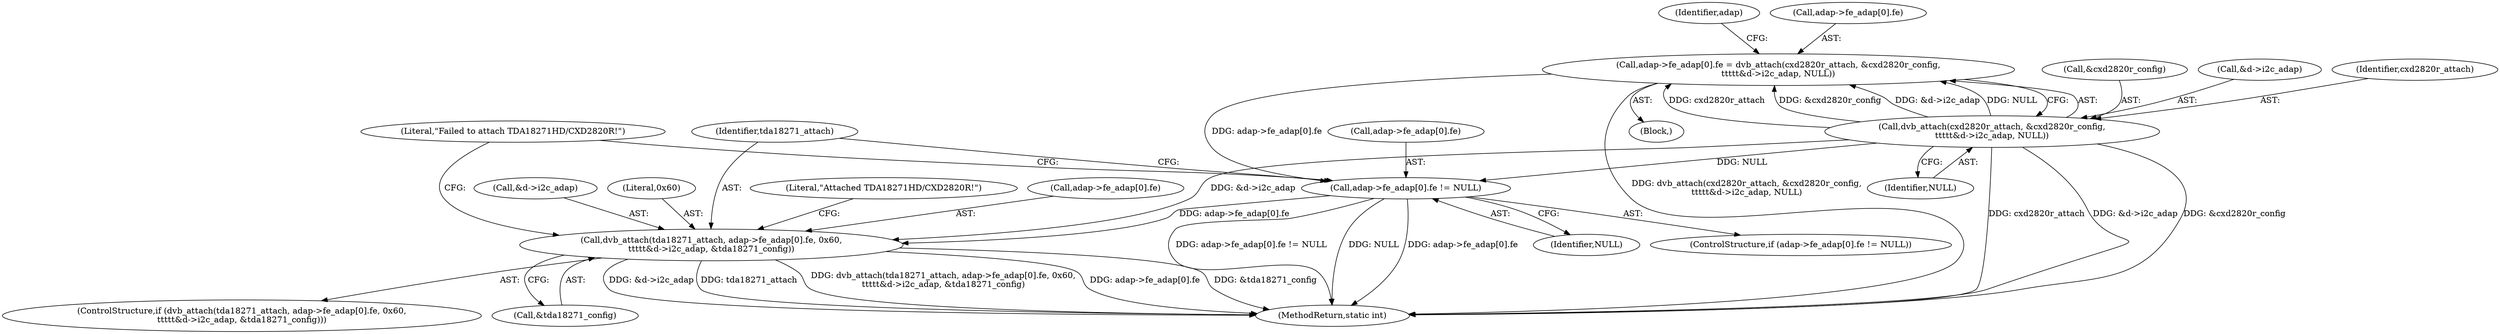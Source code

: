digraph "0_linux_606142af57dad981b78707234cfbd15f9f7b7125_3@array" {
"1000298" [label="(Call,adap->fe_adap[0].fe = dvb_attach(cxd2820r_attach, &cxd2820r_config,\n\t\t\t\t\t&d->i2c_adap, NULL))"];
"1000306" [label="(Call,dvb_attach(cxd2820r_attach, &cxd2820r_config,\n\t\t\t\t\t&d->i2c_adap, NULL))"];
"1000316" [label="(Call,adap->fe_adap[0].fe != NULL)"];
"1000327" [label="(Call,dvb_attach(tda18271_attach, adap->fe_adap[0].fe, 0x60,\n\t\t\t\t\t&d->i2c_adap, &tda18271_config))"];
"1000327" [label="(Call,dvb_attach(tda18271_attach, adap->fe_adap[0].fe, 0x60,\n\t\t\t\t\t&d->i2c_adap, &tda18271_config))"];
"1000337" [label="(Call,&d->i2c_adap)"];
"1000336" [label="(Literal,0x60)"];
"1000320" [label="(Identifier,adap)"];
"1000314" [label="(Identifier,NULL)"];
"1000353" [label="(MethodReturn,static int)"];
"1000315" [label="(ControlStructure,if (adap->fe_adap[0].fe != NULL))"];
"1000316" [label="(Call,adap->fe_adap[0].fe != NULL)"];
"1000308" [label="(Call,&cxd2820r_config)"];
"1000317" [label="(Call,adap->fe_adap[0].fe)"];
"1000349" [label="(Literal,\"Failed to attach TDA18271HD/CXD2820R!\")"];
"1000310" [label="(Call,&d->i2c_adap)"];
"1000298" [label="(Call,adap->fe_adap[0].fe = dvb_attach(cxd2820r_attach, &cxd2820r_config,\n\t\t\t\t\t&d->i2c_adap, NULL))"];
"1000326" [label="(ControlStructure,if (dvb_attach(tda18271_attach, adap->fe_adap[0].fe, 0x60,\n\t\t\t\t\t&d->i2c_adap, &tda18271_config)))"];
"1000324" [label="(Identifier,NULL)"];
"1000345" [label="(Literal,\"Attached TDA18271HD/CXD2820R!\")"];
"1000102" [label="(Block,)"];
"1000341" [label="(Call,&tda18271_config)"];
"1000329" [label="(Call,adap->fe_adap[0].fe)"];
"1000306" [label="(Call,dvb_attach(cxd2820r_attach, &cxd2820r_config,\n\t\t\t\t\t&d->i2c_adap, NULL))"];
"1000328" [label="(Identifier,tda18271_attach)"];
"1000307" [label="(Identifier,cxd2820r_attach)"];
"1000299" [label="(Call,adap->fe_adap[0].fe)"];
"1000298" -> "1000102"  [label="AST: "];
"1000298" -> "1000306"  [label="CFG: "];
"1000299" -> "1000298"  [label="AST: "];
"1000306" -> "1000298"  [label="AST: "];
"1000320" -> "1000298"  [label="CFG: "];
"1000298" -> "1000353"  [label="DDG: dvb_attach(cxd2820r_attach, &cxd2820r_config,\n\t\t\t\t\t&d->i2c_adap, NULL)"];
"1000306" -> "1000298"  [label="DDG: cxd2820r_attach"];
"1000306" -> "1000298"  [label="DDG: &cxd2820r_config"];
"1000306" -> "1000298"  [label="DDG: &d->i2c_adap"];
"1000306" -> "1000298"  [label="DDG: NULL"];
"1000298" -> "1000316"  [label="DDG: adap->fe_adap[0].fe"];
"1000306" -> "1000314"  [label="CFG: "];
"1000307" -> "1000306"  [label="AST: "];
"1000308" -> "1000306"  [label="AST: "];
"1000310" -> "1000306"  [label="AST: "];
"1000314" -> "1000306"  [label="AST: "];
"1000306" -> "1000353"  [label="DDG: cxd2820r_attach"];
"1000306" -> "1000353"  [label="DDG: &d->i2c_adap"];
"1000306" -> "1000353"  [label="DDG: &cxd2820r_config"];
"1000306" -> "1000316"  [label="DDG: NULL"];
"1000306" -> "1000327"  [label="DDG: &d->i2c_adap"];
"1000316" -> "1000315"  [label="AST: "];
"1000316" -> "1000324"  [label="CFG: "];
"1000317" -> "1000316"  [label="AST: "];
"1000324" -> "1000316"  [label="AST: "];
"1000328" -> "1000316"  [label="CFG: "];
"1000349" -> "1000316"  [label="CFG: "];
"1000316" -> "1000353"  [label="DDG: adap->fe_adap[0].fe != NULL"];
"1000316" -> "1000353"  [label="DDG: NULL"];
"1000316" -> "1000353"  [label="DDG: adap->fe_adap[0].fe"];
"1000316" -> "1000327"  [label="DDG: adap->fe_adap[0].fe"];
"1000327" -> "1000326"  [label="AST: "];
"1000327" -> "1000341"  [label="CFG: "];
"1000328" -> "1000327"  [label="AST: "];
"1000329" -> "1000327"  [label="AST: "];
"1000336" -> "1000327"  [label="AST: "];
"1000337" -> "1000327"  [label="AST: "];
"1000341" -> "1000327"  [label="AST: "];
"1000345" -> "1000327"  [label="CFG: "];
"1000349" -> "1000327"  [label="CFG: "];
"1000327" -> "1000353"  [label="DDG: tda18271_attach"];
"1000327" -> "1000353"  [label="DDG: dvb_attach(tda18271_attach, adap->fe_adap[0].fe, 0x60,\n\t\t\t\t\t&d->i2c_adap, &tda18271_config)"];
"1000327" -> "1000353"  [label="DDG: adap->fe_adap[0].fe"];
"1000327" -> "1000353"  [label="DDG: &tda18271_config"];
"1000327" -> "1000353"  [label="DDG: &d->i2c_adap"];
}
